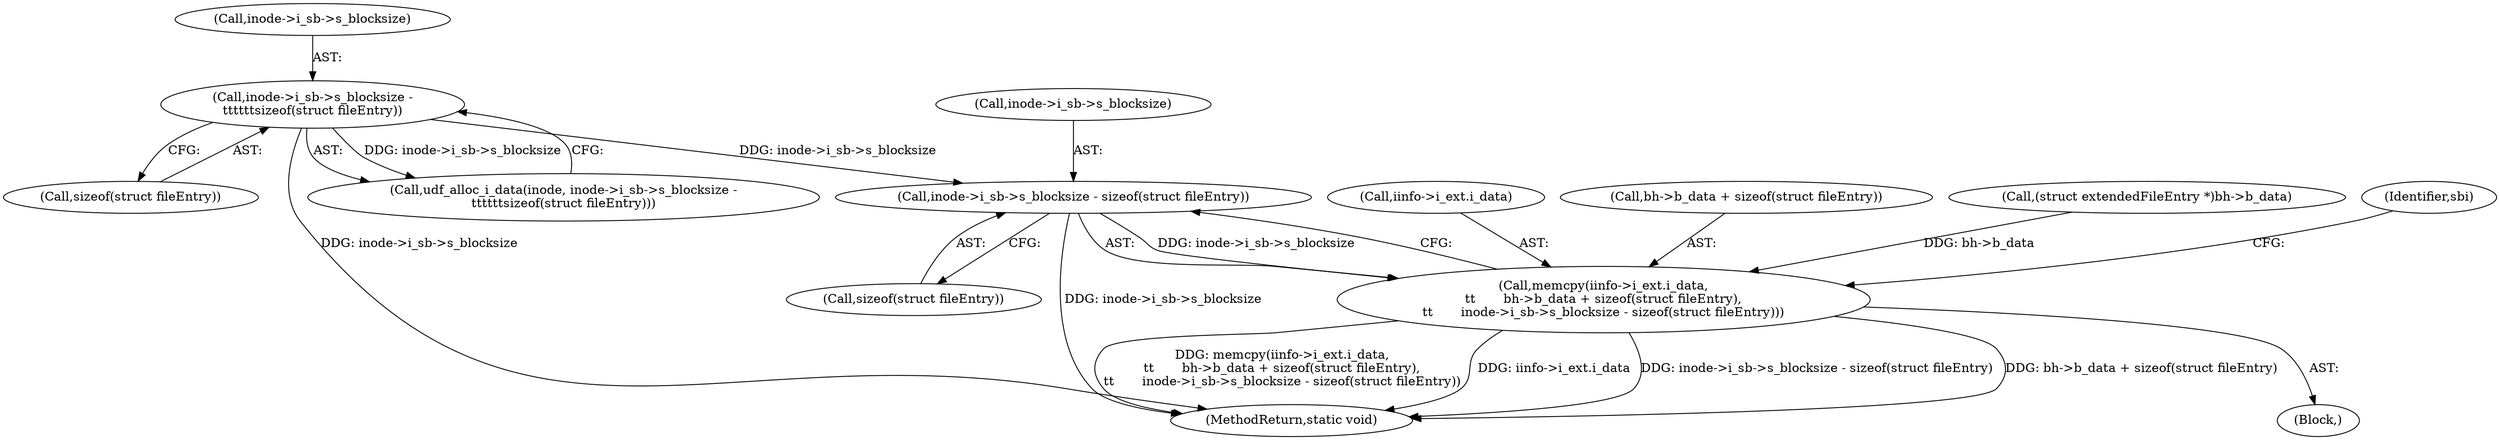 digraph "0_linux_c03aa9f6e1f938618e6db2e23afef0574efeeb65@API" {
"1000489" [label="(Call,inode->i_sb->s_blocksize - sizeof(struct fileEntry))"];
"1000465" [label="(Call,inode->i_sb->s_blocksize -\n\t\t\t\t\t\tsizeof(struct fileEntry))"];
"1000477" [label="(Call,memcpy(iinfo->i_ext.i_data,\n\t\t       bh->b_data + sizeof(struct fileEntry),\n\t\t       inode->i_sb->s_blocksize - sizeof(struct fileEntry)))"];
"1000471" [label="(Call,sizeof(struct fileEntry))"];
"1000478" [label="(Call,iinfo->i_ext.i_data)"];
"1000483" [label="(Call,bh->b_data + sizeof(struct fileEntry))"];
"1000466" [label="(Call,inode->i_sb->s_blocksize)"];
"1001156" [label="(MethodReturn,static void)"];
"1000451" [label="(Block,)"];
"1000463" [label="(Call,udf_alloc_i_data(inode, inode->i_sb->s_blocksize -\n\t\t\t\t\t\tsizeof(struct fileEntry)))"];
"1000465" [label="(Call,inode->i_sb->s_blocksize -\n\t\t\t\t\t\tsizeof(struct fileEntry))"];
"1000477" [label="(Call,memcpy(iinfo->i_ext.i_data,\n\t\t       bh->b_data + sizeof(struct fileEntry),\n\t\t       inode->i_sb->s_blocksize - sizeof(struct fileEntry)))"];
"1000495" [label="(Call,sizeof(struct fileEntry))"];
"1000190" [label="(Call,(struct extendedFileEntry *)bh->b_data)"];
"1000569" [label="(Identifier,sbi)"];
"1000490" [label="(Call,inode->i_sb->s_blocksize)"];
"1000489" [label="(Call,inode->i_sb->s_blocksize - sizeof(struct fileEntry))"];
"1000489" -> "1000477"  [label="AST: "];
"1000489" -> "1000495"  [label="CFG: "];
"1000490" -> "1000489"  [label="AST: "];
"1000495" -> "1000489"  [label="AST: "];
"1000477" -> "1000489"  [label="CFG: "];
"1000489" -> "1001156"  [label="DDG: inode->i_sb->s_blocksize"];
"1000489" -> "1000477"  [label="DDG: inode->i_sb->s_blocksize"];
"1000465" -> "1000489"  [label="DDG: inode->i_sb->s_blocksize"];
"1000465" -> "1000463"  [label="AST: "];
"1000465" -> "1000471"  [label="CFG: "];
"1000466" -> "1000465"  [label="AST: "];
"1000471" -> "1000465"  [label="AST: "];
"1000463" -> "1000465"  [label="CFG: "];
"1000465" -> "1001156"  [label="DDG: inode->i_sb->s_blocksize"];
"1000465" -> "1000463"  [label="DDG: inode->i_sb->s_blocksize"];
"1000477" -> "1000451"  [label="AST: "];
"1000478" -> "1000477"  [label="AST: "];
"1000483" -> "1000477"  [label="AST: "];
"1000569" -> "1000477"  [label="CFG: "];
"1000477" -> "1001156"  [label="DDG: inode->i_sb->s_blocksize - sizeof(struct fileEntry)"];
"1000477" -> "1001156"  [label="DDG: bh->b_data + sizeof(struct fileEntry)"];
"1000477" -> "1001156"  [label="DDG: memcpy(iinfo->i_ext.i_data,\n\t\t       bh->b_data + sizeof(struct fileEntry),\n\t\t       inode->i_sb->s_blocksize - sizeof(struct fileEntry))"];
"1000477" -> "1001156"  [label="DDG: iinfo->i_ext.i_data"];
"1000190" -> "1000477"  [label="DDG: bh->b_data"];
}
